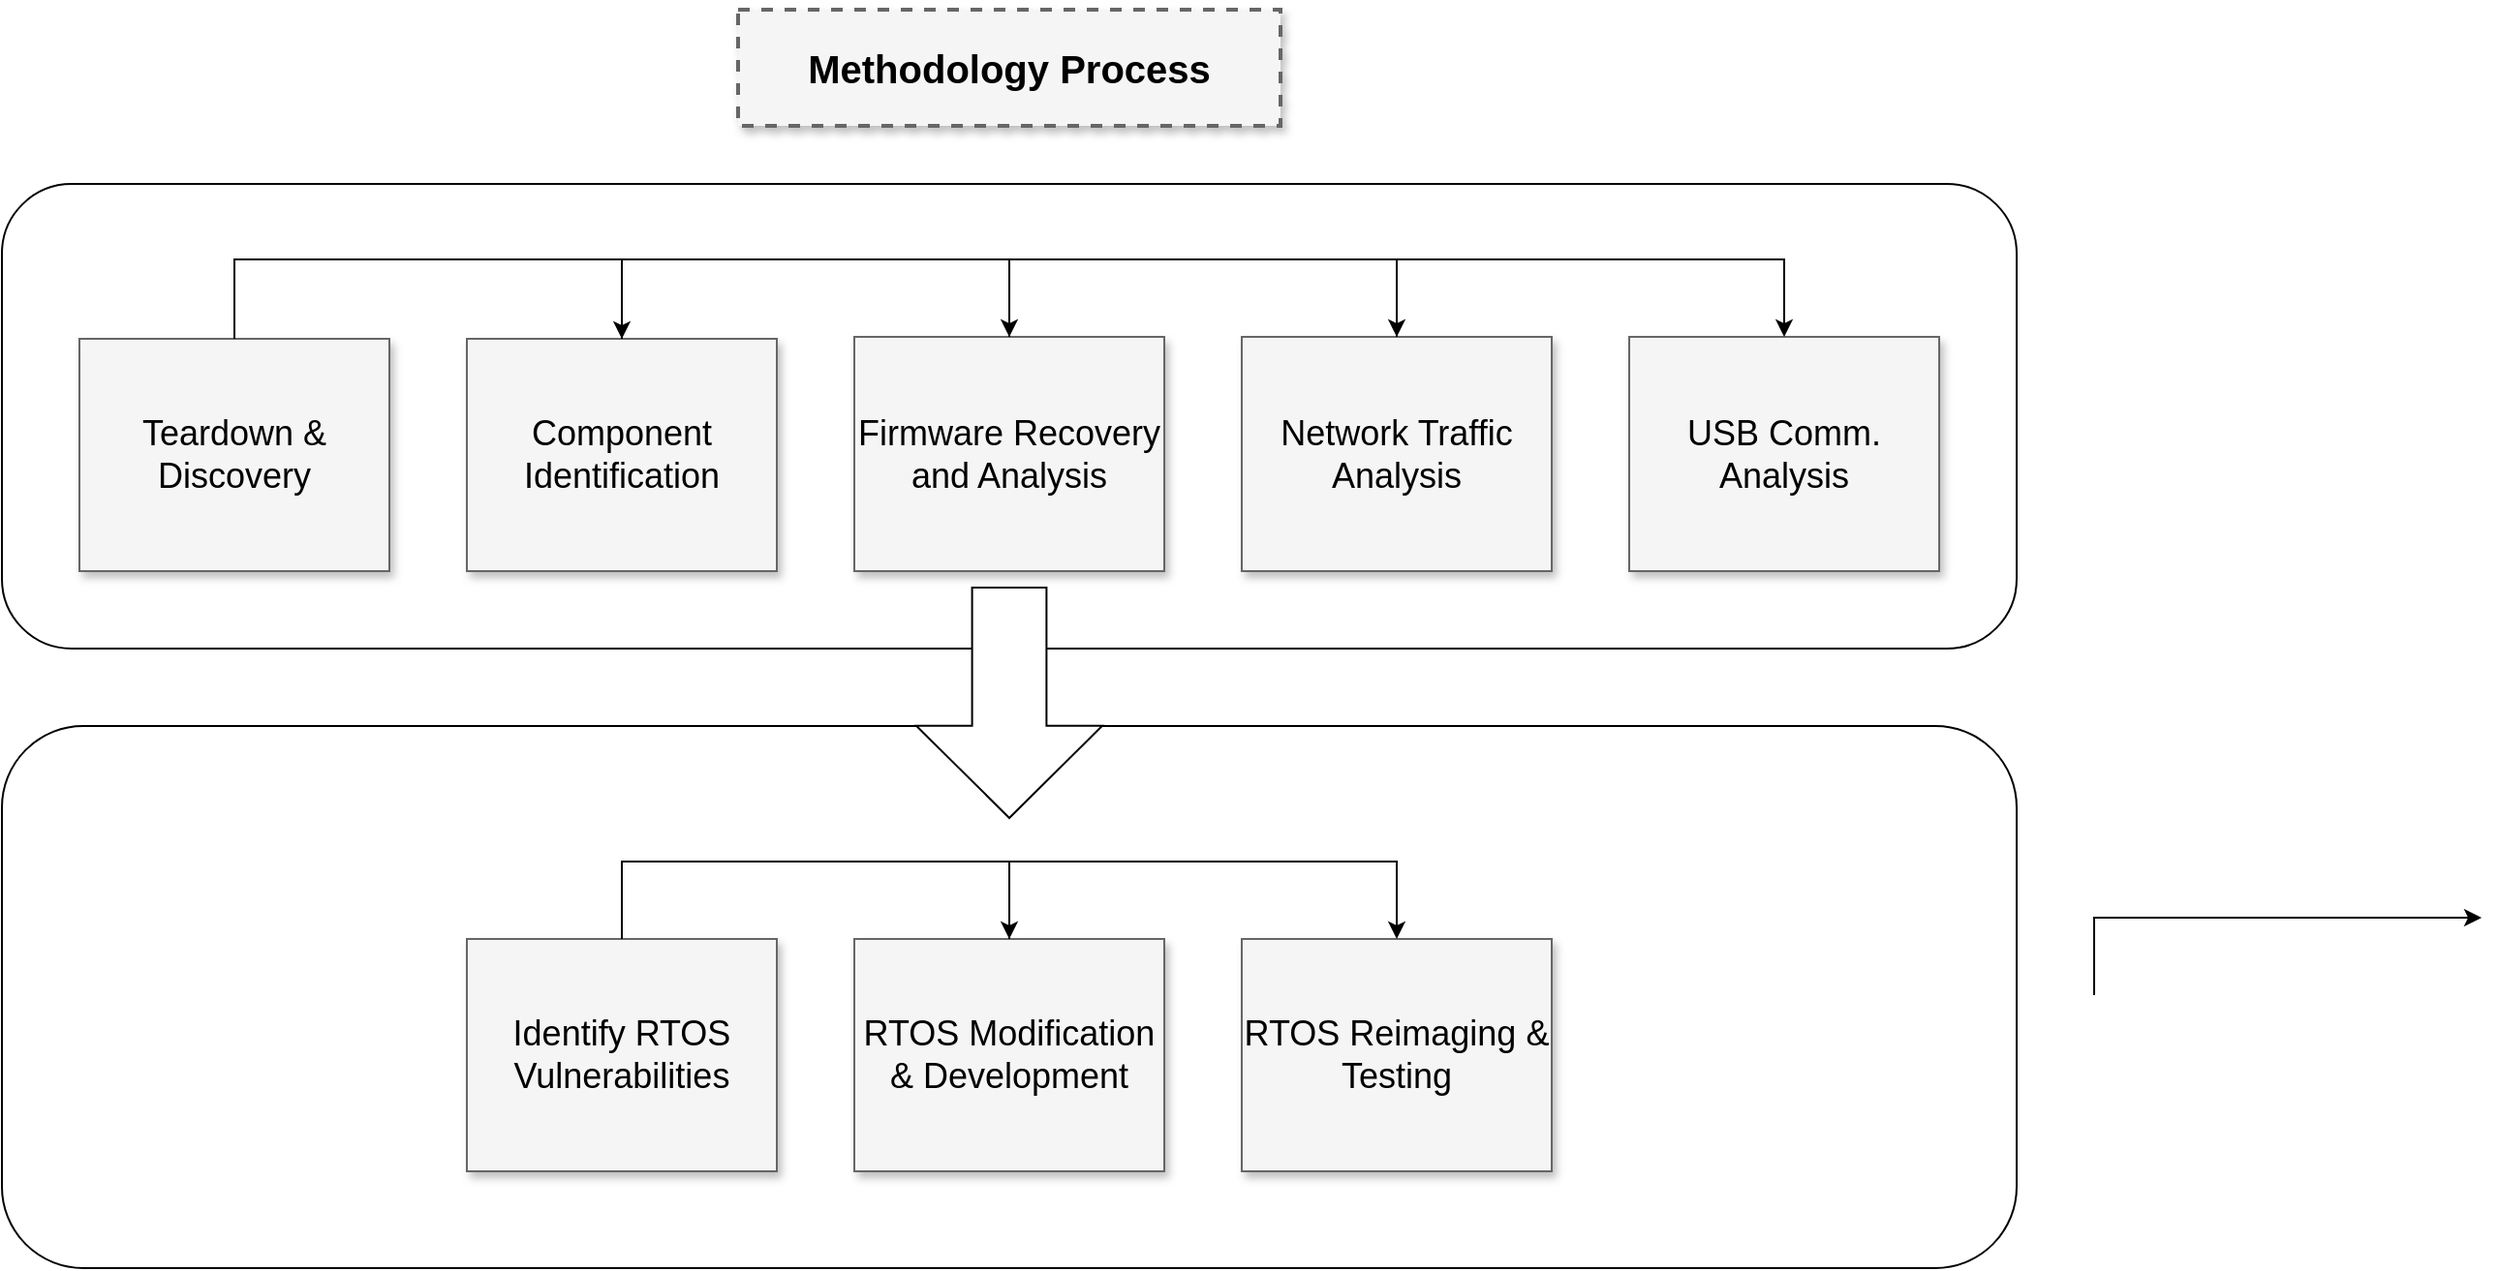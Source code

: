 <mxfile version="23.1.7" type="device">
  <diagram name="Page-1" id="90a13364-a465-7bf4-72fc-28e22215d7a0">
    <mxGraphModel dx="2286" dy="1172" grid="1" gridSize="10" guides="1" tooltips="1" connect="1" arrows="1" fold="1" page="1" pageScale="1.5" pageWidth="1169" pageHeight="826" background="none" math="0" shadow="0">
      <root>
        <mxCell id="0" style=";html=1;" />
        <mxCell id="1" style=";html=1;" parent="0" />
        <mxCell id="x2qCcvq_knknRyt_ssZJ-17" value="" style="whiteSpace=wrap;html=1;rounded=1;" vertex="1" parent="1">
          <mxGeometry x="400" y="610" width="1040" height="280" as="geometry" />
        </mxCell>
        <mxCell id="x2qCcvq_knknRyt_ssZJ-16" value="" style="whiteSpace=wrap;html=1;rounded=1;" vertex="1" parent="1">
          <mxGeometry x="400" y="330" width="1040" height="240" as="geometry" />
        </mxCell>
        <mxCell id="x2qCcvq_knknRyt_ssZJ-2" value="&lt;b&gt;Methodology Process&lt;/b&gt;" style="whiteSpace=wrap;html=1;shadow=1;fontSize=20;fillColor=#f5f5f5;strokeColor=#666666;strokeWidth=2;dashed=1;" vertex="1" parent="1">
          <mxGeometry x="780" y="240" width="280" height="60" as="geometry" />
        </mxCell>
        <mxCell id="x2qCcvq_knknRyt_ssZJ-3" value="Teardown &amp;amp; Discovery" style="whiteSpace=wrap;html=1;shadow=1;fontSize=18;fillColor=#f5f5f5;strokeColor=#666666;" vertex="1" parent="1">
          <mxGeometry x="440" y="410" width="160" height="120" as="geometry" />
        </mxCell>
        <mxCell id="x2qCcvq_knknRyt_ssZJ-4" style="edgeStyle=elbowEdgeStyle;rounded=0;html=1;startArrow=none;startFill=0;jettySize=auto;orthogonalLoop=1;fontSize=18;elbow=vertical;exitX=0.5;exitY=0;exitDx=0;exitDy=0;entryX=0.5;entryY=0;entryDx=0;entryDy=0;" edge="1" parent="1" source="x2qCcvq_knknRyt_ssZJ-3" target="x2qCcvq_knknRyt_ssZJ-6">
          <mxGeometry relative="1" as="geometry">
            <mxPoint x="530" y="369" as="sourcePoint" />
            <mxPoint x="730" y="369" as="targetPoint" />
            <Array as="points">
              <mxPoint x="570" y="369" />
            </Array>
          </mxGeometry>
        </mxCell>
        <mxCell id="x2qCcvq_knknRyt_ssZJ-6" value="Component Identification" style="whiteSpace=wrap;html=1;shadow=1;fontSize=18;fillColor=#f5f5f5;strokeColor=#666666;" vertex="1" parent="1">
          <mxGeometry x="640" y="410" width="160" height="120" as="geometry" />
        </mxCell>
        <mxCell id="x2qCcvq_knknRyt_ssZJ-7" value="Firmware Recovery and Analysis" style="whiteSpace=wrap;html=1;shadow=1;fontSize=18;fillColor=#f5f5f5;strokeColor=#666666;" vertex="1" parent="1">
          <mxGeometry x="840" y="409" width="160" height="121" as="geometry" />
        </mxCell>
        <mxCell id="x2qCcvq_knknRyt_ssZJ-8" style="edgeStyle=elbowEdgeStyle;rounded=0;html=1;startArrow=none;startFill=0;jettySize=auto;orthogonalLoop=1;fontSize=18;elbow=vertical;exitX=0.5;exitY=0;exitDx=0;exitDy=0;entryX=0.5;entryY=0;entryDx=0;entryDy=0;" edge="1" parent="1" source="x2qCcvq_knknRyt_ssZJ-7" target="x2qCcvq_knknRyt_ssZJ-9">
          <mxGeometry relative="1" as="geometry">
            <mxPoint x="930" y="369" as="sourcePoint" />
            <mxPoint x="1130" y="369" as="targetPoint" />
            <Array as="points">
              <mxPoint x="970" y="369" />
            </Array>
          </mxGeometry>
        </mxCell>
        <mxCell id="x2qCcvq_knknRyt_ssZJ-9" value="Network Traffic Analysis" style="whiteSpace=wrap;html=1;shadow=1;fontSize=18;fillColor=#f5f5f5;strokeColor=#666666;" vertex="1" parent="1">
          <mxGeometry x="1040" y="409" width="160" height="121" as="geometry" />
        </mxCell>
        <mxCell id="x2qCcvq_knknRyt_ssZJ-10" style="edgeStyle=elbowEdgeStyle;rounded=0;html=1;startArrow=none;startFill=0;jettySize=auto;orthogonalLoop=1;fontSize=18;elbow=vertical;exitX=0.5;exitY=0;exitDx=0;exitDy=0;entryX=0.5;entryY=0;entryDx=0;entryDy=0;" edge="1" parent="1" source="x2qCcvq_knknRyt_ssZJ-6" target="x2qCcvq_knknRyt_ssZJ-7">
          <mxGeometry relative="1" as="geometry">
            <mxPoint x="730" y="409" as="sourcePoint" />
            <mxPoint x="930" y="409" as="targetPoint" />
            <Array as="points">
              <mxPoint x="770" y="369" />
            </Array>
          </mxGeometry>
        </mxCell>
        <mxCell id="x2qCcvq_knknRyt_ssZJ-11" value="USB Comm. Analysis" style="whiteSpace=wrap;html=1;shadow=1;fontSize=18;fillColor=#f5f5f5;strokeColor=#666666;" vertex="1" parent="1">
          <mxGeometry x="1240" y="409" width="160" height="121" as="geometry" />
        </mxCell>
        <mxCell id="x2qCcvq_knknRyt_ssZJ-13" value="Identify  RTOS Vulnerabilities" style="whiteSpace=wrap;html=1;shadow=1;fontSize=18;fillColor=#f5f5f5;strokeColor=#666666;" vertex="1" parent="1">
          <mxGeometry x="640" y="720" width="160" height="120" as="geometry" />
        </mxCell>
        <mxCell id="x2qCcvq_knknRyt_ssZJ-15" style="edgeStyle=elbowEdgeStyle;rounded=0;html=1;startArrow=none;startFill=0;jettySize=auto;orthogonalLoop=1;fontSize=18;elbow=vertical;exitX=0.5;exitY=0;exitDx=0;exitDy=0;entryX=0.5;entryY=0;entryDx=0;entryDy=0;" edge="1" parent="1" source="x2qCcvq_knknRyt_ssZJ-9" target="x2qCcvq_knknRyt_ssZJ-11">
          <mxGeometry relative="1" as="geometry">
            <mxPoint x="1130" y="409" as="sourcePoint" />
            <mxPoint x="1330" y="409" as="targetPoint" />
            <Array as="points">
              <mxPoint x="1170" y="369" />
            </Array>
          </mxGeometry>
        </mxCell>
        <mxCell id="x2qCcvq_knknRyt_ssZJ-19" style="edgeStyle=elbowEdgeStyle;rounded=0;html=1;startArrow=none;startFill=0;jettySize=auto;orthogonalLoop=1;fontSize=18;elbow=vertical;exitX=0.5;exitY=0;exitDx=0;exitDy=0;entryX=0.5;entryY=0;entryDx=0;entryDy=0;" edge="1" parent="1" target="x2qCcvq_knknRyt_ssZJ-20">
          <mxGeometry relative="1" as="geometry">
            <mxPoint x="1480" y="749" as="sourcePoint" />
            <mxPoint x="1680" y="709" as="targetPoint" />
            <Array as="points">
              <mxPoint x="1520" y="709" />
            </Array>
          </mxGeometry>
        </mxCell>
        <mxCell id="x2qCcvq_knknRyt_ssZJ-31" value="" style="shape=singleArrow;whiteSpace=wrap;html=1;arrowWidth=0.4;arrowSize=0.4;rotation=90;" vertex="1" parent="1">
          <mxGeometry x="860.5" y="550" width="119" height="96" as="geometry" />
        </mxCell>
        <mxCell id="x2qCcvq_knknRyt_ssZJ-32" value="RTOS Modification &amp;amp; Development" style="whiteSpace=wrap;html=1;shadow=1;fontSize=18;fillColor=#f5f5f5;strokeColor=#666666;" vertex="1" parent="1">
          <mxGeometry x="840" y="720" width="160" height="120" as="geometry" />
        </mxCell>
        <mxCell id="x2qCcvq_knknRyt_ssZJ-33" value="RTOS Reimaging &amp;amp; Testing" style="whiteSpace=wrap;html=1;shadow=1;fontSize=18;fillColor=#f5f5f5;strokeColor=#666666;" vertex="1" parent="1">
          <mxGeometry x="1040" y="720" width="160" height="120" as="geometry" />
        </mxCell>
        <mxCell id="x2qCcvq_knknRyt_ssZJ-35" style="edgeStyle=elbowEdgeStyle;rounded=0;html=1;startArrow=none;startFill=0;jettySize=auto;orthogonalLoop=1;fontSize=18;elbow=vertical;exitX=0.5;exitY=0;exitDx=0;exitDy=0;entryX=0.5;entryY=0;entryDx=0;entryDy=0;" edge="1" parent="1">
          <mxGeometry relative="1" as="geometry">
            <mxPoint x="720" y="720" as="sourcePoint" />
            <mxPoint x="920" y="720" as="targetPoint" />
            <Array as="points">
              <mxPoint x="770" y="680" />
            </Array>
          </mxGeometry>
        </mxCell>
        <mxCell id="x2qCcvq_knknRyt_ssZJ-36" style="edgeStyle=elbowEdgeStyle;rounded=0;html=1;startArrow=none;startFill=0;jettySize=auto;orthogonalLoop=1;fontSize=18;elbow=vertical;exitX=0.5;exitY=0;exitDx=0;exitDy=0;entryX=0.5;entryY=0;entryDx=0;entryDy=0;" edge="1" parent="1">
          <mxGeometry relative="1" as="geometry">
            <mxPoint x="920" y="720" as="sourcePoint" />
            <mxPoint x="1120" y="720" as="targetPoint" />
            <Array as="points">
              <mxPoint x="970" y="680" />
            </Array>
          </mxGeometry>
        </mxCell>
      </root>
    </mxGraphModel>
  </diagram>
</mxfile>

